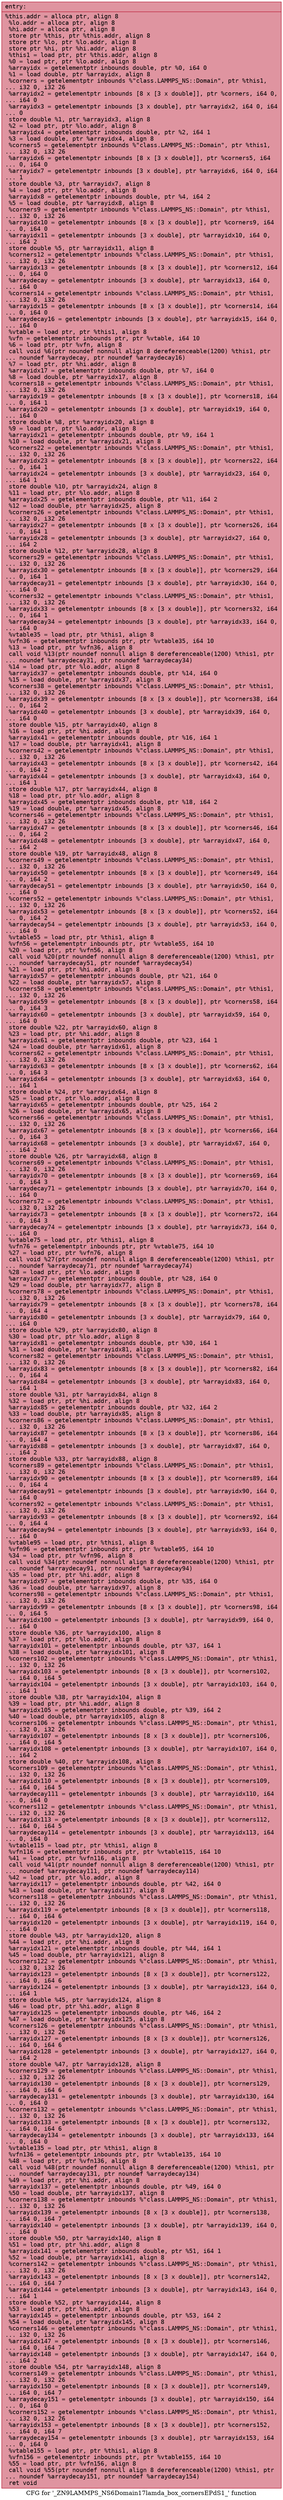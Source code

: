 digraph "CFG for '_ZN9LAMMPS_NS6Domain17lamda_box_cornersEPdS1_' function" {
	label="CFG for '_ZN9LAMMPS_NS6Domain17lamda_box_cornersEPdS1_' function";

	Node0x561837e889f0 [shape=record,color="#b70d28ff", style=filled, fillcolor="#b70d2870" fontname="Courier",label="{entry:\l|  %this.addr = alloca ptr, align 8\l  %lo.addr = alloca ptr, align 8\l  %hi.addr = alloca ptr, align 8\l  store ptr %this, ptr %this.addr, align 8\l  store ptr %lo, ptr %lo.addr, align 8\l  store ptr %hi, ptr %hi.addr, align 8\l  %this1 = load ptr, ptr %this.addr, align 8\l  %0 = load ptr, ptr %lo.addr, align 8\l  %arrayidx = getelementptr inbounds double, ptr %0, i64 0\l  %1 = load double, ptr %arrayidx, align 8\l  %corners = getelementptr inbounds %\"class.LAMMPS_NS::Domain\", ptr %this1,\l... i32 0, i32 26\l  %arrayidx2 = getelementptr inbounds [8 x [3 x double]], ptr %corners, i64 0,\l... i64 0\l  %arrayidx3 = getelementptr inbounds [3 x double], ptr %arrayidx2, i64 0, i64\l... 0\l  store double %1, ptr %arrayidx3, align 8\l  %2 = load ptr, ptr %lo.addr, align 8\l  %arrayidx4 = getelementptr inbounds double, ptr %2, i64 1\l  %3 = load double, ptr %arrayidx4, align 8\l  %corners5 = getelementptr inbounds %\"class.LAMMPS_NS::Domain\", ptr %this1,\l... i32 0, i32 26\l  %arrayidx6 = getelementptr inbounds [8 x [3 x double]], ptr %corners5, i64\l... 0, i64 0\l  %arrayidx7 = getelementptr inbounds [3 x double], ptr %arrayidx6, i64 0, i64\l... 1\l  store double %3, ptr %arrayidx7, align 8\l  %4 = load ptr, ptr %lo.addr, align 8\l  %arrayidx8 = getelementptr inbounds double, ptr %4, i64 2\l  %5 = load double, ptr %arrayidx8, align 8\l  %corners9 = getelementptr inbounds %\"class.LAMMPS_NS::Domain\", ptr %this1,\l... i32 0, i32 26\l  %arrayidx10 = getelementptr inbounds [8 x [3 x double]], ptr %corners9, i64\l... 0, i64 0\l  %arrayidx11 = getelementptr inbounds [3 x double], ptr %arrayidx10, i64 0,\l... i64 2\l  store double %5, ptr %arrayidx11, align 8\l  %corners12 = getelementptr inbounds %\"class.LAMMPS_NS::Domain\", ptr %this1,\l... i32 0, i32 26\l  %arrayidx13 = getelementptr inbounds [8 x [3 x double]], ptr %corners12, i64\l... 0, i64 0\l  %arraydecay = getelementptr inbounds [3 x double], ptr %arrayidx13, i64 0,\l... i64 0\l  %corners14 = getelementptr inbounds %\"class.LAMMPS_NS::Domain\", ptr %this1,\l... i32 0, i32 26\l  %arrayidx15 = getelementptr inbounds [8 x [3 x double]], ptr %corners14, i64\l... 0, i64 0\l  %arraydecay16 = getelementptr inbounds [3 x double], ptr %arrayidx15, i64 0,\l... i64 0\l  %vtable = load ptr, ptr %this1, align 8\l  %vfn = getelementptr inbounds ptr, ptr %vtable, i64 10\l  %6 = load ptr, ptr %vfn, align 8\l  call void %6(ptr noundef nonnull align 8 dereferenceable(1200) %this1, ptr\l... noundef %arraydecay, ptr noundef %arraydecay16)\l  %7 = load ptr, ptr %hi.addr, align 8\l  %arrayidx17 = getelementptr inbounds double, ptr %7, i64 0\l  %8 = load double, ptr %arrayidx17, align 8\l  %corners18 = getelementptr inbounds %\"class.LAMMPS_NS::Domain\", ptr %this1,\l... i32 0, i32 26\l  %arrayidx19 = getelementptr inbounds [8 x [3 x double]], ptr %corners18, i64\l... 0, i64 1\l  %arrayidx20 = getelementptr inbounds [3 x double], ptr %arrayidx19, i64 0,\l... i64 0\l  store double %8, ptr %arrayidx20, align 8\l  %9 = load ptr, ptr %lo.addr, align 8\l  %arrayidx21 = getelementptr inbounds double, ptr %9, i64 1\l  %10 = load double, ptr %arrayidx21, align 8\l  %corners22 = getelementptr inbounds %\"class.LAMMPS_NS::Domain\", ptr %this1,\l... i32 0, i32 26\l  %arrayidx23 = getelementptr inbounds [8 x [3 x double]], ptr %corners22, i64\l... 0, i64 1\l  %arrayidx24 = getelementptr inbounds [3 x double], ptr %arrayidx23, i64 0,\l... i64 1\l  store double %10, ptr %arrayidx24, align 8\l  %11 = load ptr, ptr %lo.addr, align 8\l  %arrayidx25 = getelementptr inbounds double, ptr %11, i64 2\l  %12 = load double, ptr %arrayidx25, align 8\l  %corners26 = getelementptr inbounds %\"class.LAMMPS_NS::Domain\", ptr %this1,\l... i32 0, i32 26\l  %arrayidx27 = getelementptr inbounds [8 x [3 x double]], ptr %corners26, i64\l... 0, i64 1\l  %arrayidx28 = getelementptr inbounds [3 x double], ptr %arrayidx27, i64 0,\l... i64 2\l  store double %12, ptr %arrayidx28, align 8\l  %corners29 = getelementptr inbounds %\"class.LAMMPS_NS::Domain\", ptr %this1,\l... i32 0, i32 26\l  %arrayidx30 = getelementptr inbounds [8 x [3 x double]], ptr %corners29, i64\l... 0, i64 1\l  %arraydecay31 = getelementptr inbounds [3 x double], ptr %arrayidx30, i64 0,\l... i64 0\l  %corners32 = getelementptr inbounds %\"class.LAMMPS_NS::Domain\", ptr %this1,\l... i32 0, i32 26\l  %arrayidx33 = getelementptr inbounds [8 x [3 x double]], ptr %corners32, i64\l... 0, i64 1\l  %arraydecay34 = getelementptr inbounds [3 x double], ptr %arrayidx33, i64 0,\l... i64 0\l  %vtable35 = load ptr, ptr %this1, align 8\l  %vfn36 = getelementptr inbounds ptr, ptr %vtable35, i64 10\l  %13 = load ptr, ptr %vfn36, align 8\l  call void %13(ptr noundef nonnull align 8 dereferenceable(1200) %this1, ptr\l... noundef %arraydecay31, ptr noundef %arraydecay34)\l  %14 = load ptr, ptr %lo.addr, align 8\l  %arrayidx37 = getelementptr inbounds double, ptr %14, i64 0\l  %15 = load double, ptr %arrayidx37, align 8\l  %corners38 = getelementptr inbounds %\"class.LAMMPS_NS::Domain\", ptr %this1,\l... i32 0, i32 26\l  %arrayidx39 = getelementptr inbounds [8 x [3 x double]], ptr %corners38, i64\l... 0, i64 2\l  %arrayidx40 = getelementptr inbounds [3 x double], ptr %arrayidx39, i64 0,\l... i64 0\l  store double %15, ptr %arrayidx40, align 8\l  %16 = load ptr, ptr %hi.addr, align 8\l  %arrayidx41 = getelementptr inbounds double, ptr %16, i64 1\l  %17 = load double, ptr %arrayidx41, align 8\l  %corners42 = getelementptr inbounds %\"class.LAMMPS_NS::Domain\", ptr %this1,\l... i32 0, i32 26\l  %arrayidx43 = getelementptr inbounds [8 x [3 x double]], ptr %corners42, i64\l... 0, i64 2\l  %arrayidx44 = getelementptr inbounds [3 x double], ptr %arrayidx43, i64 0,\l... i64 1\l  store double %17, ptr %arrayidx44, align 8\l  %18 = load ptr, ptr %lo.addr, align 8\l  %arrayidx45 = getelementptr inbounds double, ptr %18, i64 2\l  %19 = load double, ptr %arrayidx45, align 8\l  %corners46 = getelementptr inbounds %\"class.LAMMPS_NS::Domain\", ptr %this1,\l... i32 0, i32 26\l  %arrayidx47 = getelementptr inbounds [8 x [3 x double]], ptr %corners46, i64\l... 0, i64 2\l  %arrayidx48 = getelementptr inbounds [3 x double], ptr %arrayidx47, i64 0,\l... i64 2\l  store double %19, ptr %arrayidx48, align 8\l  %corners49 = getelementptr inbounds %\"class.LAMMPS_NS::Domain\", ptr %this1,\l... i32 0, i32 26\l  %arrayidx50 = getelementptr inbounds [8 x [3 x double]], ptr %corners49, i64\l... 0, i64 2\l  %arraydecay51 = getelementptr inbounds [3 x double], ptr %arrayidx50, i64 0,\l... i64 0\l  %corners52 = getelementptr inbounds %\"class.LAMMPS_NS::Domain\", ptr %this1,\l... i32 0, i32 26\l  %arrayidx53 = getelementptr inbounds [8 x [3 x double]], ptr %corners52, i64\l... 0, i64 2\l  %arraydecay54 = getelementptr inbounds [3 x double], ptr %arrayidx53, i64 0,\l... i64 0\l  %vtable55 = load ptr, ptr %this1, align 8\l  %vfn56 = getelementptr inbounds ptr, ptr %vtable55, i64 10\l  %20 = load ptr, ptr %vfn56, align 8\l  call void %20(ptr noundef nonnull align 8 dereferenceable(1200) %this1, ptr\l... noundef %arraydecay51, ptr noundef %arraydecay54)\l  %21 = load ptr, ptr %hi.addr, align 8\l  %arrayidx57 = getelementptr inbounds double, ptr %21, i64 0\l  %22 = load double, ptr %arrayidx57, align 8\l  %corners58 = getelementptr inbounds %\"class.LAMMPS_NS::Domain\", ptr %this1,\l... i32 0, i32 26\l  %arrayidx59 = getelementptr inbounds [8 x [3 x double]], ptr %corners58, i64\l... 0, i64 3\l  %arrayidx60 = getelementptr inbounds [3 x double], ptr %arrayidx59, i64 0,\l... i64 0\l  store double %22, ptr %arrayidx60, align 8\l  %23 = load ptr, ptr %hi.addr, align 8\l  %arrayidx61 = getelementptr inbounds double, ptr %23, i64 1\l  %24 = load double, ptr %arrayidx61, align 8\l  %corners62 = getelementptr inbounds %\"class.LAMMPS_NS::Domain\", ptr %this1,\l... i32 0, i32 26\l  %arrayidx63 = getelementptr inbounds [8 x [3 x double]], ptr %corners62, i64\l... 0, i64 3\l  %arrayidx64 = getelementptr inbounds [3 x double], ptr %arrayidx63, i64 0,\l... i64 1\l  store double %24, ptr %arrayidx64, align 8\l  %25 = load ptr, ptr %lo.addr, align 8\l  %arrayidx65 = getelementptr inbounds double, ptr %25, i64 2\l  %26 = load double, ptr %arrayidx65, align 8\l  %corners66 = getelementptr inbounds %\"class.LAMMPS_NS::Domain\", ptr %this1,\l... i32 0, i32 26\l  %arrayidx67 = getelementptr inbounds [8 x [3 x double]], ptr %corners66, i64\l... 0, i64 3\l  %arrayidx68 = getelementptr inbounds [3 x double], ptr %arrayidx67, i64 0,\l... i64 2\l  store double %26, ptr %arrayidx68, align 8\l  %corners69 = getelementptr inbounds %\"class.LAMMPS_NS::Domain\", ptr %this1,\l... i32 0, i32 26\l  %arrayidx70 = getelementptr inbounds [8 x [3 x double]], ptr %corners69, i64\l... 0, i64 3\l  %arraydecay71 = getelementptr inbounds [3 x double], ptr %arrayidx70, i64 0,\l... i64 0\l  %corners72 = getelementptr inbounds %\"class.LAMMPS_NS::Domain\", ptr %this1,\l... i32 0, i32 26\l  %arrayidx73 = getelementptr inbounds [8 x [3 x double]], ptr %corners72, i64\l... 0, i64 3\l  %arraydecay74 = getelementptr inbounds [3 x double], ptr %arrayidx73, i64 0,\l... i64 0\l  %vtable75 = load ptr, ptr %this1, align 8\l  %vfn76 = getelementptr inbounds ptr, ptr %vtable75, i64 10\l  %27 = load ptr, ptr %vfn76, align 8\l  call void %27(ptr noundef nonnull align 8 dereferenceable(1200) %this1, ptr\l... noundef %arraydecay71, ptr noundef %arraydecay74)\l  %28 = load ptr, ptr %lo.addr, align 8\l  %arrayidx77 = getelementptr inbounds double, ptr %28, i64 0\l  %29 = load double, ptr %arrayidx77, align 8\l  %corners78 = getelementptr inbounds %\"class.LAMMPS_NS::Domain\", ptr %this1,\l... i32 0, i32 26\l  %arrayidx79 = getelementptr inbounds [8 x [3 x double]], ptr %corners78, i64\l... 0, i64 4\l  %arrayidx80 = getelementptr inbounds [3 x double], ptr %arrayidx79, i64 0,\l... i64 0\l  store double %29, ptr %arrayidx80, align 8\l  %30 = load ptr, ptr %lo.addr, align 8\l  %arrayidx81 = getelementptr inbounds double, ptr %30, i64 1\l  %31 = load double, ptr %arrayidx81, align 8\l  %corners82 = getelementptr inbounds %\"class.LAMMPS_NS::Domain\", ptr %this1,\l... i32 0, i32 26\l  %arrayidx83 = getelementptr inbounds [8 x [3 x double]], ptr %corners82, i64\l... 0, i64 4\l  %arrayidx84 = getelementptr inbounds [3 x double], ptr %arrayidx83, i64 0,\l... i64 1\l  store double %31, ptr %arrayidx84, align 8\l  %32 = load ptr, ptr %hi.addr, align 8\l  %arrayidx85 = getelementptr inbounds double, ptr %32, i64 2\l  %33 = load double, ptr %arrayidx85, align 8\l  %corners86 = getelementptr inbounds %\"class.LAMMPS_NS::Domain\", ptr %this1,\l... i32 0, i32 26\l  %arrayidx87 = getelementptr inbounds [8 x [3 x double]], ptr %corners86, i64\l... 0, i64 4\l  %arrayidx88 = getelementptr inbounds [3 x double], ptr %arrayidx87, i64 0,\l... i64 2\l  store double %33, ptr %arrayidx88, align 8\l  %corners89 = getelementptr inbounds %\"class.LAMMPS_NS::Domain\", ptr %this1,\l... i32 0, i32 26\l  %arrayidx90 = getelementptr inbounds [8 x [3 x double]], ptr %corners89, i64\l... 0, i64 4\l  %arraydecay91 = getelementptr inbounds [3 x double], ptr %arrayidx90, i64 0,\l... i64 0\l  %corners92 = getelementptr inbounds %\"class.LAMMPS_NS::Domain\", ptr %this1,\l... i32 0, i32 26\l  %arrayidx93 = getelementptr inbounds [8 x [3 x double]], ptr %corners92, i64\l... 0, i64 4\l  %arraydecay94 = getelementptr inbounds [3 x double], ptr %arrayidx93, i64 0,\l... i64 0\l  %vtable95 = load ptr, ptr %this1, align 8\l  %vfn96 = getelementptr inbounds ptr, ptr %vtable95, i64 10\l  %34 = load ptr, ptr %vfn96, align 8\l  call void %34(ptr noundef nonnull align 8 dereferenceable(1200) %this1, ptr\l... noundef %arraydecay91, ptr noundef %arraydecay94)\l  %35 = load ptr, ptr %hi.addr, align 8\l  %arrayidx97 = getelementptr inbounds double, ptr %35, i64 0\l  %36 = load double, ptr %arrayidx97, align 8\l  %corners98 = getelementptr inbounds %\"class.LAMMPS_NS::Domain\", ptr %this1,\l... i32 0, i32 26\l  %arrayidx99 = getelementptr inbounds [8 x [3 x double]], ptr %corners98, i64\l... 0, i64 5\l  %arrayidx100 = getelementptr inbounds [3 x double], ptr %arrayidx99, i64 0,\l... i64 0\l  store double %36, ptr %arrayidx100, align 8\l  %37 = load ptr, ptr %lo.addr, align 8\l  %arrayidx101 = getelementptr inbounds double, ptr %37, i64 1\l  %38 = load double, ptr %arrayidx101, align 8\l  %corners102 = getelementptr inbounds %\"class.LAMMPS_NS::Domain\", ptr %this1,\l... i32 0, i32 26\l  %arrayidx103 = getelementptr inbounds [8 x [3 x double]], ptr %corners102,\l... i64 0, i64 5\l  %arrayidx104 = getelementptr inbounds [3 x double], ptr %arrayidx103, i64 0,\l... i64 1\l  store double %38, ptr %arrayidx104, align 8\l  %39 = load ptr, ptr %hi.addr, align 8\l  %arrayidx105 = getelementptr inbounds double, ptr %39, i64 2\l  %40 = load double, ptr %arrayidx105, align 8\l  %corners106 = getelementptr inbounds %\"class.LAMMPS_NS::Domain\", ptr %this1,\l... i32 0, i32 26\l  %arrayidx107 = getelementptr inbounds [8 x [3 x double]], ptr %corners106,\l... i64 0, i64 5\l  %arrayidx108 = getelementptr inbounds [3 x double], ptr %arrayidx107, i64 0,\l... i64 2\l  store double %40, ptr %arrayidx108, align 8\l  %corners109 = getelementptr inbounds %\"class.LAMMPS_NS::Domain\", ptr %this1,\l... i32 0, i32 26\l  %arrayidx110 = getelementptr inbounds [8 x [3 x double]], ptr %corners109,\l... i64 0, i64 5\l  %arraydecay111 = getelementptr inbounds [3 x double], ptr %arrayidx110, i64\l... 0, i64 0\l  %corners112 = getelementptr inbounds %\"class.LAMMPS_NS::Domain\", ptr %this1,\l... i32 0, i32 26\l  %arrayidx113 = getelementptr inbounds [8 x [3 x double]], ptr %corners112,\l... i64 0, i64 5\l  %arraydecay114 = getelementptr inbounds [3 x double], ptr %arrayidx113, i64\l... 0, i64 0\l  %vtable115 = load ptr, ptr %this1, align 8\l  %vfn116 = getelementptr inbounds ptr, ptr %vtable115, i64 10\l  %41 = load ptr, ptr %vfn116, align 8\l  call void %41(ptr noundef nonnull align 8 dereferenceable(1200) %this1, ptr\l... noundef %arraydecay111, ptr noundef %arraydecay114)\l  %42 = load ptr, ptr %lo.addr, align 8\l  %arrayidx117 = getelementptr inbounds double, ptr %42, i64 0\l  %43 = load double, ptr %arrayidx117, align 8\l  %corners118 = getelementptr inbounds %\"class.LAMMPS_NS::Domain\", ptr %this1,\l... i32 0, i32 26\l  %arrayidx119 = getelementptr inbounds [8 x [3 x double]], ptr %corners118,\l... i64 0, i64 6\l  %arrayidx120 = getelementptr inbounds [3 x double], ptr %arrayidx119, i64 0,\l... i64 0\l  store double %43, ptr %arrayidx120, align 8\l  %44 = load ptr, ptr %hi.addr, align 8\l  %arrayidx121 = getelementptr inbounds double, ptr %44, i64 1\l  %45 = load double, ptr %arrayidx121, align 8\l  %corners122 = getelementptr inbounds %\"class.LAMMPS_NS::Domain\", ptr %this1,\l... i32 0, i32 26\l  %arrayidx123 = getelementptr inbounds [8 x [3 x double]], ptr %corners122,\l... i64 0, i64 6\l  %arrayidx124 = getelementptr inbounds [3 x double], ptr %arrayidx123, i64 0,\l... i64 1\l  store double %45, ptr %arrayidx124, align 8\l  %46 = load ptr, ptr %hi.addr, align 8\l  %arrayidx125 = getelementptr inbounds double, ptr %46, i64 2\l  %47 = load double, ptr %arrayidx125, align 8\l  %corners126 = getelementptr inbounds %\"class.LAMMPS_NS::Domain\", ptr %this1,\l... i32 0, i32 26\l  %arrayidx127 = getelementptr inbounds [8 x [3 x double]], ptr %corners126,\l... i64 0, i64 6\l  %arrayidx128 = getelementptr inbounds [3 x double], ptr %arrayidx127, i64 0,\l... i64 2\l  store double %47, ptr %arrayidx128, align 8\l  %corners129 = getelementptr inbounds %\"class.LAMMPS_NS::Domain\", ptr %this1,\l... i32 0, i32 26\l  %arrayidx130 = getelementptr inbounds [8 x [3 x double]], ptr %corners129,\l... i64 0, i64 6\l  %arraydecay131 = getelementptr inbounds [3 x double], ptr %arrayidx130, i64\l... 0, i64 0\l  %corners132 = getelementptr inbounds %\"class.LAMMPS_NS::Domain\", ptr %this1,\l... i32 0, i32 26\l  %arrayidx133 = getelementptr inbounds [8 x [3 x double]], ptr %corners132,\l... i64 0, i64 6\l  %arraydecay134 = getelementptr inbounds [3 x double], ptr %arrayidx133, i64\l... 0, i64 0\l  %vtable135 = load ptr, ptr %this1, align 8\l  %vfn136 = getelementptr inbounds ptr, ptr %vtable135, i64 10\l  %48 = load ptr, ptr %vfn136, align 8\l  call void %48(ptr noundef nonnull align 8 dereferenceable(1200) %this1, ptr\l... noundef %arraydecay131, ptr noundef %arraydecay134)\l  %49 = load ptr, ptr %hi.addr, align 8\l  %arrayidx137 = getelementptr inbounds double, ptr %49, i64 0\l  %50 = load double, ptr %arrayidx137, align 8\l  %corners138 = getelementptr inbounds %\"class.LAMMPS_NS::Domain\", ptr %this1,\l... i32 0, i32 26\l  %arrayidx139 = getelementptr inbounds [8 x [3 x double]], ptr %corners138,\l... i64 0, i64 7\l  %arrayidx140 = getelementptr inbounds [3 x double], ptr %arrayidx139, i64 0,\l... i64 0\l  store double %50, ptr %arrayidx140, align 8\l  %51 = load ptr, ptr %hi.addr, align 8\l  %arrayidx141 = getelementptr inbounds double, ptr %51, i64 1\l  %52 = load double, ptr %arrayidx141, align 8\l  %corners142 = getelementptr inbounds %\"class.LAMMPS_NS::Domain\", ptr %this1,\l... i32 0, i32 26\l  %arrayidx143 = getelementptr inbounds [8 x [3 x double]], ptr %corners142,\l... i64 0, i64 7\l  %arrayidx144 = getelementptr inbounds [3 x double], ptr %arrayidx143, i64 0,\l... i64 1\l  store double %52, ptr %arrayidx144, align 8\l  %53 = load ptr, ptr %hi.addr, align 8\l  %arrayidx145 = getelementptr inbounds double, ptr %53, i64 2\l  %54 = load double, ptr %arrayidx145, align 8\l  %corners146 = getelementptr inbounds %\"class.LAMMPS_NS::Domain\", ptr %this1,\l... i32 0, i32 26\l  %arrayidx147 = getelementptr inbounds [8 x [3 x double]], ptr %corners146,\l... i64 0, i64 7\l  %arrayidx148 = getelementptr inbounds [3 x double], ptr %arrayidx147, i64 0,\l... i64 2\l  store double %54, ptr %arrayidx148, align 8\l  %corners149 = getelementptr inbounds %\"class.LAMMPS_NS::Domain\", ptr %this1,\l... i32 0, i32 26\l  %arrayidx150 = getelementptr inbounds [8 x [3 x double]], ptr %corners149,\l... i64 0, i64 7\l  %arraydecay151 = getelementptr inbounds [3 x double], ptr %arrayidx150, i64\l... 0, i64 0\l  %corners152 = getelementptr inbounds %\"class.LAMMPS_NS::Domain\", ptr %this1,\l... i32 0, i32 26\l  %arrayidx153 = getelementptr inbounds [8 x [3 x double]], ptr %corners152,\l... i64 0, i64 7\l  %arraydecay154 = getelementptr inbounds [3 x double], ptr %arrayidx153, i64\l... 0, i64 0\l  %vtable155 = load ptr, ptr %this1, align 8\l  %vfn156 = getelementptr inbounds ptr, ptr %vtable155, i64 10\l  %55 = load ptr, ptr %vfn156, align 8\l  call void %55(ptr noundef nonnull align 8 dereferenceable(1200) %this1, ptr\l... noundef %arraydecay151, ptr noundef %arraydecay154)\l  ret void\l}"];
}
